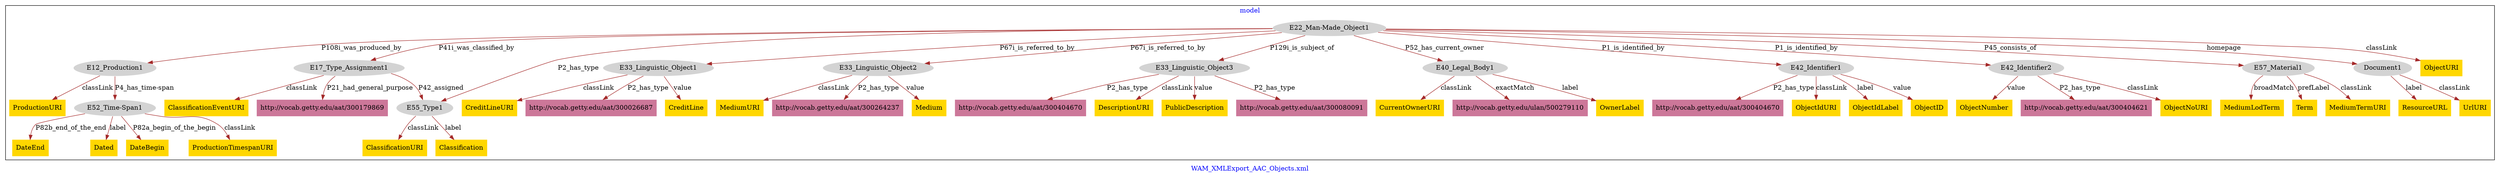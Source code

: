 digraph n0 {
fontcolor="blue"
remincross="true"
label="WAM_XMLExport_AAC_Objects.xml"
subgraph cluster {
label="model"
n2[style="filled",color="white",fillcolor="lightgray",label="E12_Production1"];
n3[style="filled",color="white",fillcolor="lightgray",label="E52_Time-Span1"];
n4[style="filled",color="white",fillcolor="lightgray",label="E17_Type_Assignment1"];
n5[style="filled",color="white",fillcolor="lightgray",label="E55_Type1"];
n6[style="filled",color="white",fillcolor="lightgray",label="E22_Man-Made_Object1"];
n7[style="filled",color="white",fillcolor="lightgray",label="E33_Linguistic_Object1"];
n8[style="filled",color="white",fillcolor="lightgray",label="E33_Linguistic_Object2"];
n9[style="filled",color="white",fillcolor="lightgray",label="E33_Linguistic_Object3"];
n10[style="filled",color="white",fillcolor="lightgray",label="E40_Legal_Body1"];
n11[style="filled",color="white",fillcolor="lightgray",label="E42_Identifier1"];
n12[style="filled",color="white",fillcolor="lightgray",label="E42_Identifier2"];
n13[style="filled",color="white",fillcolor="lightgray",label="E57_Material1"];
n14[style="filled",color="white",fillcolor="lightgray",label="Document1"];
n15[shape="plaintext",style="filled",fillcolor="gold",label="ObjectIdURI"];
n16[shape="plaintext",style="filled",fillcolor="gold",label="DescriptionURI"];
n17[shape="plaintext",style="filled",fillcolor="gold",label="ClassificationURI"];
n18[shape="plaintext",style="filled",fillcolor="gold",label="CreditLine"];
n19[shape="plaintext",style="filled",fillcolor="gold",label="Medium"];
n20[shape="plaintext",style="filled",fillcolor="gold",label="DateBegin"];
n21[shape="plaintext",style="filled",fillcolor="gold",label="ProductionTimespanURI"];
n22[shape="plaintext",style="filled",fillcolor="gold",label="DateEnd"];
n23[shape="plaintext",style="filled",fillcolor="gold",label="ObjectNoURI"];
n24[shape="plaintext",style="filled",fillcolor="gold",label="MediumURI"];
n25[shape="plaintext",style="filled",fillcolor="gold",label="MediumTermURI"];
n26[shape="plaintext",style="filled",fillcolor="gold",label="UrlURI"];
n27[shape="plaintext",style="filled",fillcolor="gold",label="ResourceURL"];
n28[shape="plaintext",style="filled",fillcolor="gold",label="ProductionURI"];
n29[shape="plaintext",style="filled",fillcolor="gold",label="ObjectURI"];
n30[shape="plaintext",style="filled",fillcolor="gold",label="OwnerLabel"];
n31[shape="plaintext",style="filled",fillcolor="gold",label="ObjectIdLabel"];
n32[shape="plaintext",style="filled",fillcolor="gold",label="PublicDescription"];
n33[shape="plaintext",style="filled",fillcolor="gold",label="MediumLodTerm"];
n34[shape="plaintext",style="filled",fillcolor="gold",label="ObjectNumber"];
n35[shape="plaintext",style="filled",fillcolor="gold",label="ObjectID"];
n36[shape="plaintext",style="filled",fillcolor="gold",label="Term"];
n37[shape="plaintext",style="filled",fillcolor="gold",label="CreditLineURI"];
n38[shape="plaintext",style="filled",fillcolor="gold",label="Dated"];
n39[shape="plaintext",style="filled",fillcolor="gold",label="CurrentOwnerURI"];
n40[shape="plaintext",style="filled",fillcolor="gold",label="Classification"];
n41[shape="plaintext",style="filled",fillcolor="gold",label="ClassificationEventURI"];
n42[shape="plaintext",style="filled",fillcolor="#CC7799",label="http://vocab.getty.edu/aat/300080091"];
n43[shape="plaintext",style="filled",fillcolor="#CC7799",label="http://vocab.getty.edu/ulan/500279110"];
n44[shape="plaintext",style="filled",fillcolor="#CC7799",label="http://vocab.getty.edu/aat/300404670"];
n45[shape="plaintext",style="filled",fillcolor="#CC7799",label="http://vocab.getty.edu/aat/300264237"];
n46[shape="plaintext",style="filled",fillcolor="#CC7799",label="http://vocab.getty.edu/aat/300404670"];
n47[shape="plaintext",style="filled",fillcolor="#CC7799",label="http://vocab.getty.edu/aat/300026687"];
n48[shape="plaintext",style="filled",fillcolor="#CC7799",label="http://vocab.getty.edu/aat/300404621"];
n49[shape="plaintext",style="filled",fillcolor="#CC7799",label="http://vocab.getty.edu/aat/300179869"];
}
n2 -> n3[color="brown",fontcolor="black",label="P4_has_time-span"]
n4 -> n5[color="brown",fontcolor="black",label="P42_assigned"]
n6 -> n2[color="brown",fontcolor="black",label="P108i_was_produced_by"]
n6 -> n4[color="brown",fontcolor="black",label="P41i_was_classified_by"]
n6 -> n7[color="brown",fontcolor="black",label="P67i_is_referred_to_by"]
n6 -> n8[color="brown",fontcolor="black",label="P67i_is_referred_to_by"]
n6 -> n9[color="brown",fontcolor="black",label="P129i_is_subject_of"]
n6 -> n10[color="brown",fontcolor="black",label="P52_has_current_owner"]
n6 -> n11[color="brown",fontcolor="black",label="P1_is_identified_by"]
n6 -> n12[color="brown",fontcolor="black",label="P1_is_identified_by"]
n6 -> n13[color="brown",fontcolor="black",label="P45_consists_of"]
n6 -> n14[color="brown",fontcolor="black",label="homepage"]
n11 -> n15[color="brown",fontcolor="black",label="classLink"]
n9 -> n16[color="brown",fontcolor="black",label="classLink"]
n5 -> n17[color="brown",fontcolor="black",label="classLink"]
n7 -> n18[color="brown",fontcolor="black",label="value"]
n8 -> n19[color="brown",fontcolor="black",label="value"]
n3 -> n20[color="brown",fontcolor="black",label="P82a_begin_of_the_begin"]
n3 -> n21[color="brown",fontcolor="black",label="classLink"]
n3 -> n22[color="brown",fontcolor="black",label="P82b_end_of_the_end"]
n12 -> n23[color="brown",fontcolor="black",label="classLink"]
n8 -> n24[color="brown",fontcolor="black",label="classLink"]
n13 -> n25[color="brown",fontcolor="black",label="classLink"]
n14 -> n26[color="brown",fontcolor="black",label="classLink"]
n14 -> n27[color="brown",fontcolor="black",label="label"]
n2 -> n28[color="brown",fontcolor="black",label="classLink"]
n6 -> n29[color="brown",fontcolor="black",label="classLink"]
n10 -> n30[color="brown",fontcolor="black",label="label"]
n11 -> n31[color="brown",fontcolor="black",label="label"]
n9 -> n32[color="brown",fontcolor="black",label="value"]
n13 -> n33[color="brown",fontcolor="black",label="broadMatch"]
n12 -> n34[color="brown",fontcolor="black",label="value"]
n11 -> n35[color="brown",fontcolor="black",label="value"]
n13 -> n36[color="brown",fontcolor="black",label="prefLabel"]
n7 -> n37[color="brown",fontcolor="black",label="classLink"]
n3 -> n38[color="brown",fontcolor="black",label="label"]
n10 -> n39[color="brown",fontcolor="black",label="classLink"]
n5 -> n40[color="brown",fontcolor="black",label="label"]
n4 -> n41[color="brown",fontcolor="black",label="classLink"]
n9 -> n42[color="brown",fontcolor="black",label="P2_has_type"]
n10 -> n43[color="brown",fontcolor="black",label="exactMatch"]
n9 -> n44[color="brown",fontcolor="black",label="P2_has_type"]
n6 -> n5[color="brown",fontcolor="black",label="P2_has_type"]
n8 -> n45[color="brown",fontcolor="black",label="P2_has_type"]
n11 -> n46[color="brown",fontcolor="black",label="P2_has_type"]
n7 -> n47[color="brown",fontcolor="black",label="P2_has_type"]
n12 -> n48[color="brown",fontcolor="black",label="P2_has_type"]
n4 -> n49[color="brown",fontcolor="black",label="P21_had_general_purpose"]
}
